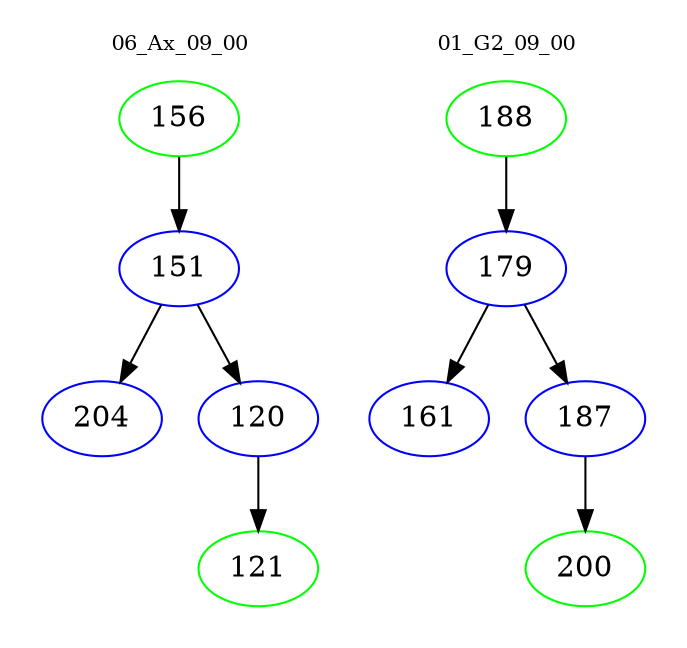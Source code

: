 digraph{
subgraph cluster_0 {
color = white
label = "06_Ax_09_00";
fontsize=10;
T0_156 [label="156", color="green"]
T0_156 -> T0_151 [color="black"]
T0_151 [label="151", color="blue"]
T0_151 -> T0_204 [color="black"]
T0_204 [label="204", color="blue"]
T0_151 -> T0_120 [color="black"]
T0_120 [label="120", color="blue"]
T0_120 -> T0_121 [color="black"]
T0_121 [label="121", color="green"]
}
subgraph cluster_1 {
color = white
label = "01_G2_09_00";
fontsize=10;
T1_188 [label="188", color="green"]
T1_188 -> T1_179 [color="black"]
T1_179 [label="179", color="blue"]
T1_179 -> T1_161 [color="black"]
T1_161 [label="161", color="blue"]
T1_179 -> T1_187 [color="black"]
T1_187 [label="187", color="blue"]
T1_187 -> T1_200 [color="black"]
T1_200 [label="200", color="green"]
}
}
